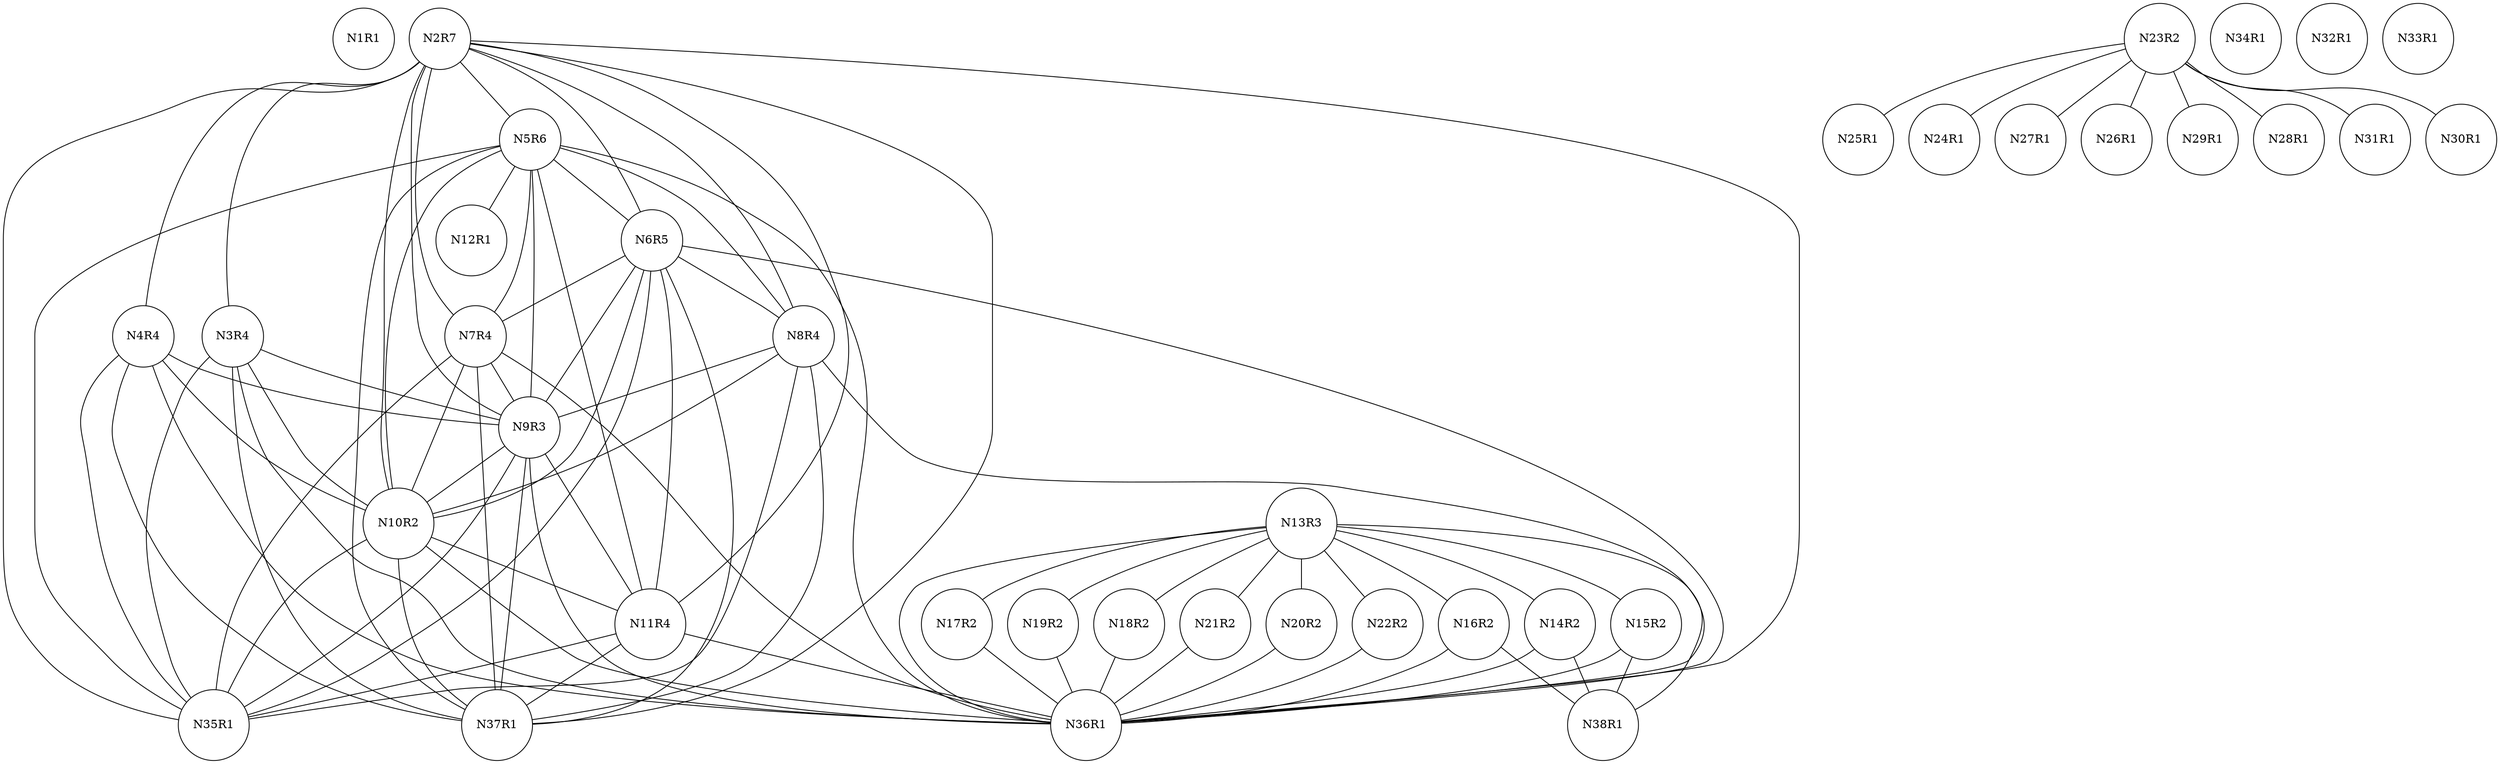 graph ig {
    node [shape = circle];
    N1R1;
    N2R7;
    N3R4;
    N4R4;
    N5R6;
    N6R5;
    N7R4;
    N8R4;
    N9R3;
    N10R2;
    N11R4;
    N12R1;
    N13R3;
    N14R2;
    N15R2;
    N17R2;
    N16R2;
    N19R2;
    N18R2;
    N21R2;
    N20R2;
    N23R2;
    N22R2;
    N25R1;
    N24R1;
    N27R1;
    N26R1;
    N29R1;
    N28R1;
    N31R1;
    N30R1;
    N34R1;
    N35R1;
    N32R1;
    N33R1;
    N38R1;
    N36R1;
    N37R1;
    N2R7 -- N5R6;
    N2R7 -- N6R5;
    N2R7 -- N9R3;
    N2R7 -- N10R2;
    N2R7 -- N37R1;
    N2R7 -- N36R1;
    N2R7 -- N8R4;
    N2R7 -- N7R4;
    N2R7 -- N35R1;
    N2R7 -- N11R4;
    N2R7 -- N4R4;
    N2R7 -- N3R4;
    N3R4 -- N9R3;
    N3R4 -- N10R2;
    N3R4 -- N37R1;
    N3R4 -- N35R1;
    N3R4 -- N36R1;
    N4R4 -- N9R3;
    N4R4 -- N10R2;
    N4R4 -- N37R1;
    N4R4 -- N35R1;
    N4R4 -- N36R1;
    N5R6 -- N8R4;
    N5R6 -- N6R5;
    N5R6 -- N37R1;
    N5R6 -- N36R1;
    N5R6 -- N9R3;
    N5R6 -- N10R2;
    N5R6 -- N7R4;
    N5R6 -- N35R1;
    N5R6 -- N11R4;
    N5R6 -- N12R1;
    N6R5 -- N10R2;
    N6R5 -- N8R4;
    N6R5 -- N37R1;
    N6R5 -- N36R1;
    N6R5 -- N9R3;
    N6R5 -- N7R4;
    N6R5 -- N35R1;
    N6R5 -- N11R4;
    N7R4 -- N37R1;
    N7R4 -- N36R1;
    N7R4 -- N9R3;
    N7R4 -- N10R2;
    N7R4 -- N35R1;
    N8R4 -- N36R1;
    N8R4 -- N9R3;
    N8R4 -- N10R2;
    N8R4 -- N37R1;
    N8R4 -- N35R1;
    N9R3 -- N10R2;
    N9R3 -- N37R1;
    N9R3 -- N36R1;
    N9R3 -- N35R1;
    N9R3 -- N11R4;
    N10R2 -- N36R1;
    N10R2 -- N37R1;
    N10R2 -- N35R1;
    N10R2 -- N11R4;
    N11R4 -- N37R1;
    N11R4 -- N35R1;
    N11R4 -- N36R1;
    N13R3 -- N20R2;
    N13R3 -- N19R2;
    N13R3 -- N18R2;
    N13R3 -- N36R1;
    N13R3 -- N38R1;
    N13R3 -- N22R2;
    N13R3 -- N21R2;
    N13R3 -- N16R2;
    N13R3 -- N17R2;
    N13R3 -- N15R2;
    N13R3 -- N14R2;
    N14R2 -- N36R1;
    N14R2 -- N38R1;
    N15R2 -- N36R1;
    N15R2 -- N38R1;
    N17R2 -- N36R1;
    N16R2 -- N36R1;
    N16R2 -- N38R1;
    N19R2 -- N36R1;
    N18R2 -- N36R1;
    N21R2 -- N36R1;
    N20R2 -- N36R1;
    N23R2 -- N31R1;
    N23R2 -- N30R1;
    N23R2 -- N29R1;
    N23R2 -- N28R1;
    N23R2 -- N27R1;
    N23R2 -- N26R1;
    N23R2 -- N24R1;
    N23R2 -- N25R1;
    N22R2 -- N36R1;
}


